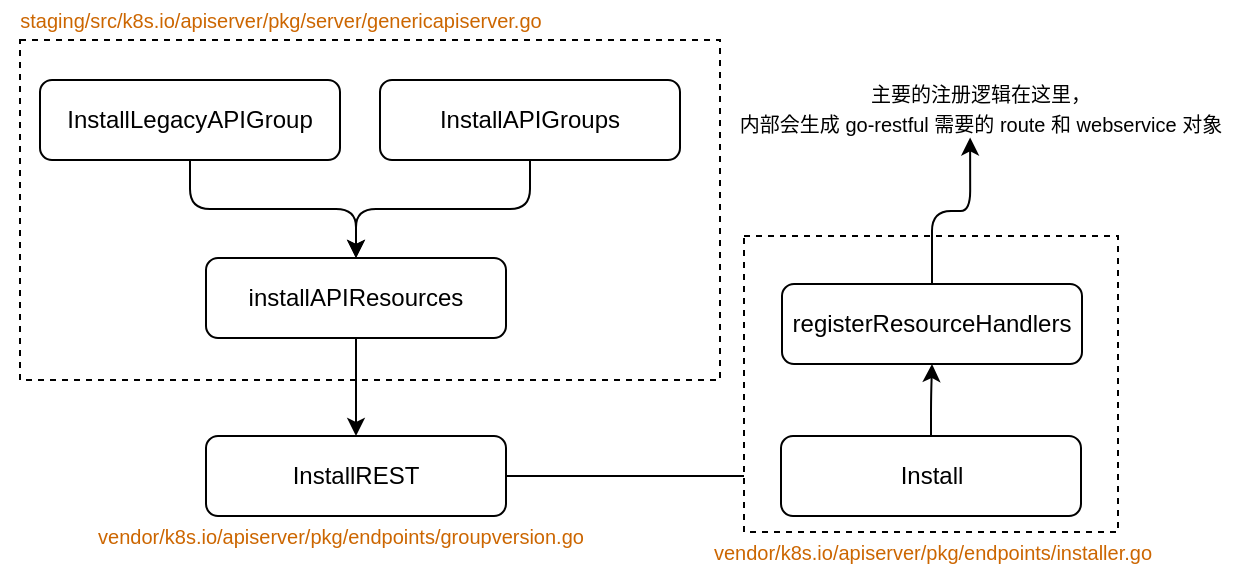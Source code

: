 <mxfile>
    <diagram id="uqq_ttYBORaqlnNonXbT" name="Page-1">
        <mxGraphModel dx="1604" dy="2135" grid="1" gridSize="10" guides="1" tooltips="1" connect="1" arrows="1" fold="1" page="1" pageScale="1" pageWidth="827" pageHeight="1169" math="0" shadow="0">
            <root>
                <mxCell id="0"/>
                <mxCell id="1" parent="0"/>
                <mxCell id="77" value="" style="whiteSpace=wrap;html=1;dashed=1;sketch=0;" vertex="1" parent="1">
                    <mxGeometry x="-30" width="350" height="170" as="geometry"/>
                </mxCell>
                <mxCell id="74" style="edgeStyle=orthogonalEdgeStyle;html=1;entryX=0.5;entryY=0;entryDx=0;entryDy=0;" edge="1" parent="1" source="61" target="72">
                    <mxGeometry relative="1" as="geometry">
                        <mxPoint x="90" y="140" as="targetPoint"/>
                    </mxGeometry>
                </mxCell>
                <mxCell id="61" value="InstallLegacyAPIGroup" style="rounded=1;whiteSpace=wrap;html=1;fontSize=12;glass=0;strokeWidth=1;shadow=0;" vertex="1" parent="1">
                    <mxGeometry x="-20" y="20" width="150" height="40" as="geometry"/>
                </mxCell>
                <mxCell id="80" style="edgeStyle=orthogonalEdgeStyle;html=1;entryX=0;entryY=0.5;entryDx=0;entryDy=0;" edge="1" parent="1" source="70" target="69">
                    <mxGeometry relative="1" as="geometry"/>
                </mxCell>
                <mxCell id="70" value="InstallREST" style="rounded=1;whiteSpace=wrap;html=1;fontSize=12;glass=0;strokeWidth=1;shadow=0;" vertex="1" parent="1">
                    <mxGeometry x="63" y="198" width="150" height="40" as="geometry"/>
                </mxCell>
                <mxCell id="73" style="edgeStyle=orthogonalEdgeStyle;html=1;entryX=0.5;entryY=0;entryDx=0;entryDy=0;" edge="1" parent="1" source="71" target="72">
                    <mxGeometry relative="1" as="geometry"/>
                </mxCell>
                <mxCell id="71" value="InstallAPIGroups" style="rounded=1;whiteSpace=wrap;html=1;fontSize=12;glass=0;strokeWidth=1;shadow=0;" vertex="1" parent="1">
                    <mxGeometry x="150" y="20" width="150" height="40" as="geometry"/>
                </mxCell>
                <mxCell id="79" style="edgeStyle=orthogonalEdgeStyle;html=1;" edge="1" parent="1" source="72" target="70">
                    <mxGeometry relative="1" as="geometry"/>
                </mxCell>
                <mxCell id="72" value="installAPIResources" style="rounded=1;whiteSpace=wrap;html=1;fontSize=12;glass=0;strokeWidth=1;shadow=0;" vertex="1" parent="1">
                    <mxGeometry x="63" y="109" width="150" height="40" as="geometry"/>
                </mxCell>
                <mxCell id="89" value="" style="group" vertex="1" connectable="0" parent="1">
                    <mxGeometry x="332" y="98" width="187" height="148" as="geometry"/>
                </mxCell>
                <mxCell id="75" value="" style="whiteSpace=wrap;html=1;sketch=0;dashed=1;container=0;movable=1;resizable=1;rotatable=1;deletable=1;editable=1;connectable=1;" vertex="1" parent="89">
                    <mxGeometry width="187" height="148" as="geometry"/>
                </mxCell>
                <mxCell id="69" value="Install" style="rounded=1;whiteSpace=wrap;html=1;fontSize=12;glass=0;strokeWidth=1;shadow=0;container=0;" vertex="1" parent="89">
                    <mxGeometry x="18.5" y="100" width="150" height="40" as="geometry"/>
                </mxCell>
                <mxCell id="86" value="registerResourceHandlers" style="rounded=1;whiteSpace=wrap;html=1;fontSize=12;glass=0;strokeWidth=1;shadow=0;container=0;" vertex="1" parent="89">
                    <mxGeometry x="19" y="24" width="150" height="40" as="geometry"/>
                </mxCell>
                <mxCell id="87" style="edgeStyle=orthogonalEdgeStyle;html=1;entryX=0.5;entryY=1;entryDx=0;entryDy=0;" edge="1" parent="89" source="69" target="86">
                    <mxGeometry relative="1" as="geometry"/>
                </mxCell>
                <mxCell id="90" value="&lt;font style=&quot;font-size: 10px&quot;&gt;主要的注册逻辑在这里，&lt;br&gt;内部会生成 go-restful 需要的 route 和 webservice 对象&lt;/font&gt;" style="text;html=1;resizable=0;autosize=1;align=center;verticalAlign=middle;points=[];fillColor=none;strokeColor=none;rounded=0;dashed=1;sketch=0;" vertex="1" parent="1">
                    <mxGeometry x="320" y="19" width="260" height="30" as="geometry"/>
                </mxCell>
                <mxCell id="91" style="edgeStyle=orthogonalEdgeStyle;html=1;entryX=0.481;entryY=0.991;entryDx=0;entryDy=0;entryPerimeter=0;fontSize=10;" edge="1" parent="1" source="86" target="90">
                    <mxGeometry relative="1" as="geometry"/>
                </mxCell>
                <mxCell id="92" value="staging/src/k8s.io/apiserver/pkg/server/genericapiserver.go" style="text;html=1;resizable=0;autosize=1;align=center;verticalAlign=middle;points=[];fillColor=none;strokeColor=none;rounded=0;dashed=1;sketch=0;fontSize=10;fontColor=#CC6600;" vertex="1" parent="1">
                    <mxGeometry x="-40" y="-20" width="280" height="20" as="geometry"/>
                </mxCell>
                <mxCell id="93" value="vendor/k8s.io/apiserver/pkg/endpoints/groupversion.go" style="text;html=1;resizable=0;autosize=1;align=center;verticalAlign=middle;points=[];fillColor=none;strokeColor=none;rounded=0;dashed=1;sketch=0;fontSize=10;fontColor=#CC6600;" vertex="1" parent="1">
                    <mxGeometry y="238" width="260" height="20" as="geometry"/>
                </mxCell>
                <mxCell id="94" value="vendor/k8s.io/apiserver/pkg/endpoints/installer.go" style="text;html=1;resizable=0;autosize=1;align=center;verticalAlign=middle;points=[];fillColor=none;strokeColor=none;rounded=0;dashed=1;sketch=0;fontSize=10;fontColor=#CC6600;" vertex="1" parent="1">
                    <mxGeometry x="310.5" y="246" width="230" height="20" as="geometry"/>
                </mxCell>
            </root>
        </mxGraphModel>
    </diagram>
</mxfile>